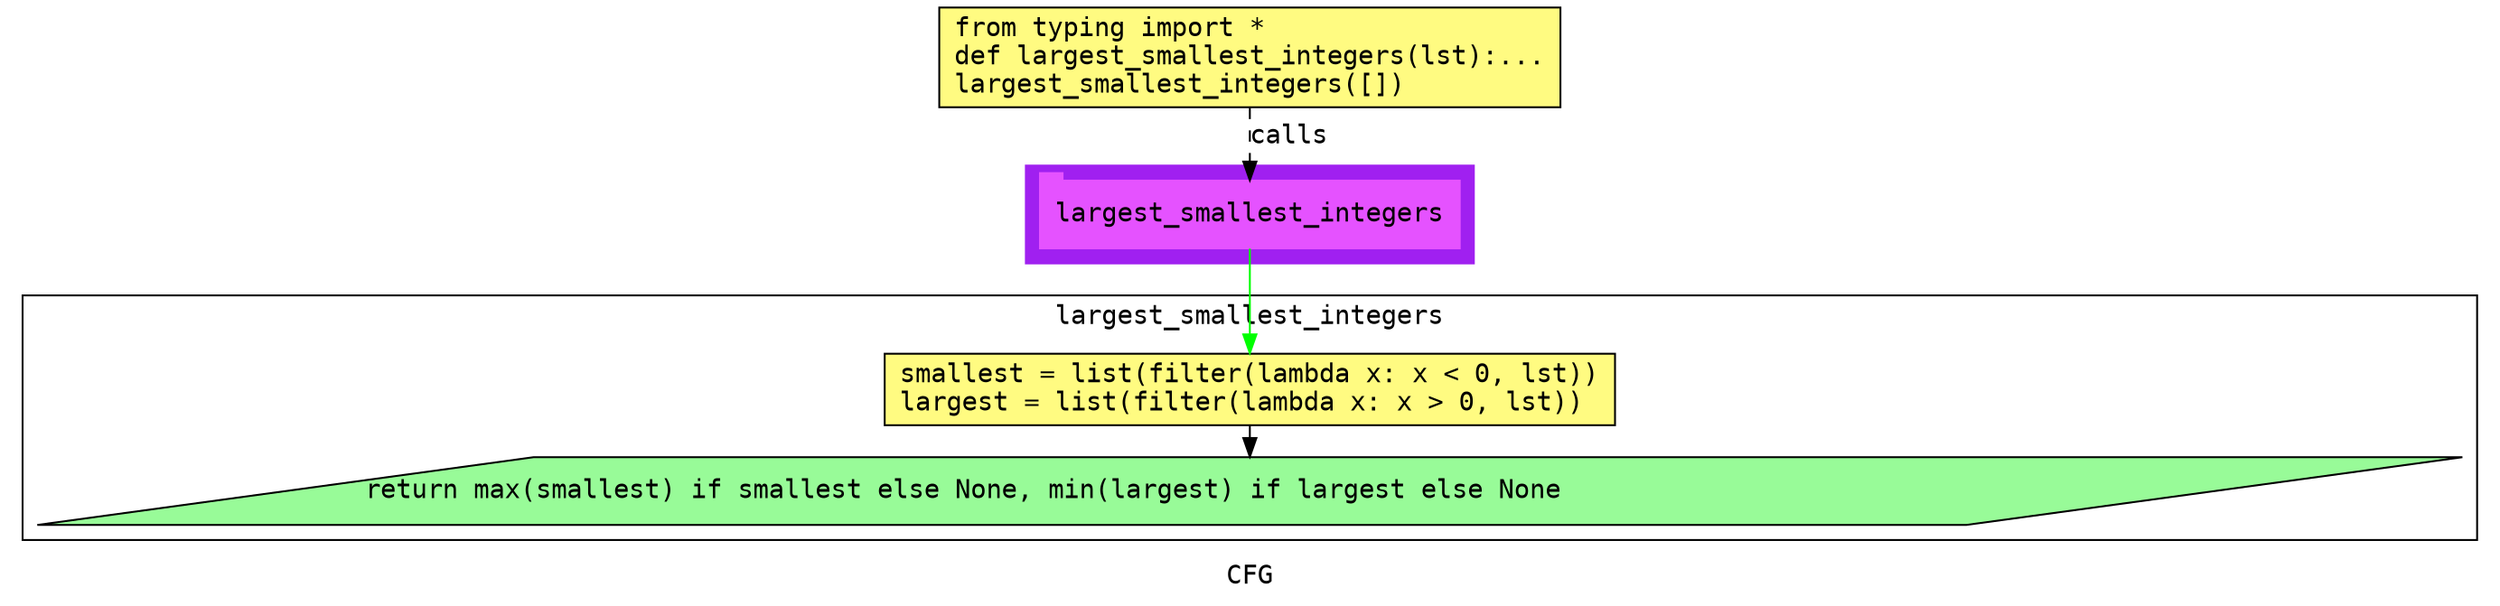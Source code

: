 digraph cluster618CFG {
	graph [bb="0,0,1274,314",
		compound=True,
		fontname="DejaVu Sans Mono",
		label=CFG,
		lheight=0.21,
		lp="637,11.5",
		lwidth=0.35,
		pack=False,
		rankdir=TB,
		ranksep=0.02
	];
	node [fontname="DejaVu Sans Mono",
		label="\N"
	];
	edge [fontname="DejaVu Sans Mono"];
	subgraph cluster_1 {
		graph [bb="518,178,756,230",
			color=purple,
			compound=true,
			fontname="DejaVu Sans Mono",
			label="",
			rankdir=TB,
			ranksep=0.02,
			shape=tab,
			style=filled
		];
		node [fontname="DejaVu Sans Mono"];
		edge [fontname="DejaVu Sans Mono"];
		11	[color="#E552FF",
			height=0.5,
			label=largest_smallest_integers,
			linenum="[10]",
			pos="637,204",
			shape=tab,
			style=filled,
			width=3.0972];
	}
	subgraph cluster2largest_smallest_integers {
		graph [bb="8,31,1266,161",
			compound=True,
			fontname="DejaVu Sans Mono",
			label=largest_smallest_integers,
			lheight=0.21,
			lp="637,149.5",
			lwidth=2.88,
			pack=False,
			rankdir=TB,
			ranksep=0.02
		];
		node [fontname="DejaVu Sans Mono"];
		edge [fontname="DejaVu Sans Mono"];
		subgraph cluster_3 {
			graph [color=purple,
				compound=true,
				fontname="DejaVu Sans Mono",
				label="",
				rankdir=TB,
				ranksep=0.02,
				shape=tab,
				style=filled
			];
			node [fontname="DejaVu Sans Mono"];
			edge [fontname="DejaVu Sans Mono"];
		}
		3	[fillcolor="#FFFB81",
			height=0.52778,
			label="smallest = list(filter(lambda x: x < 0, lst))\llargest = list(filter(lambda x: x > 0, lst))\l",
			linenum="[5, 6]",
			pos="637,111",
			shape=rectangle,
			style="filled,solid",
			width=5.3889];
		8	[fillcolor="#98fb98",
			height=0.5,
			label="return max(smallest) if smallest else None, min(largest) if largest else None\l",
			linenum="[7]",
			pos="637,57",
			shape=parallelogram,
			style="filled,solid",
			width=17.259];
		3 -> 8	[color=black,
			pos="e,637,75.216 637,91.813 637,89.708 637,87.527 637,85.334"];
	}
	1	[fillcolor="#FFFB81",
		height=0.73611,
		label="from typing import *\ldef largest_smallest_integers(lst):...\llargest_smallest_integers([])\l",
		linenum="[1]",
		pos="637,287.5",
		shape=rectangle,
		style="filled,solid",
		width=4.5833];
	1 -> 11	[label=calls,
		lp="658,245.5",
		pos="e,637,222.13 637,260.71 637,251.66 637,241.47 637,232.3",
		style=dashed];
	11 -> 3	[color=green,
		pos="e,637,130.29 637,185.88 637,173.12 637,155.4 637,140.52"];
}
